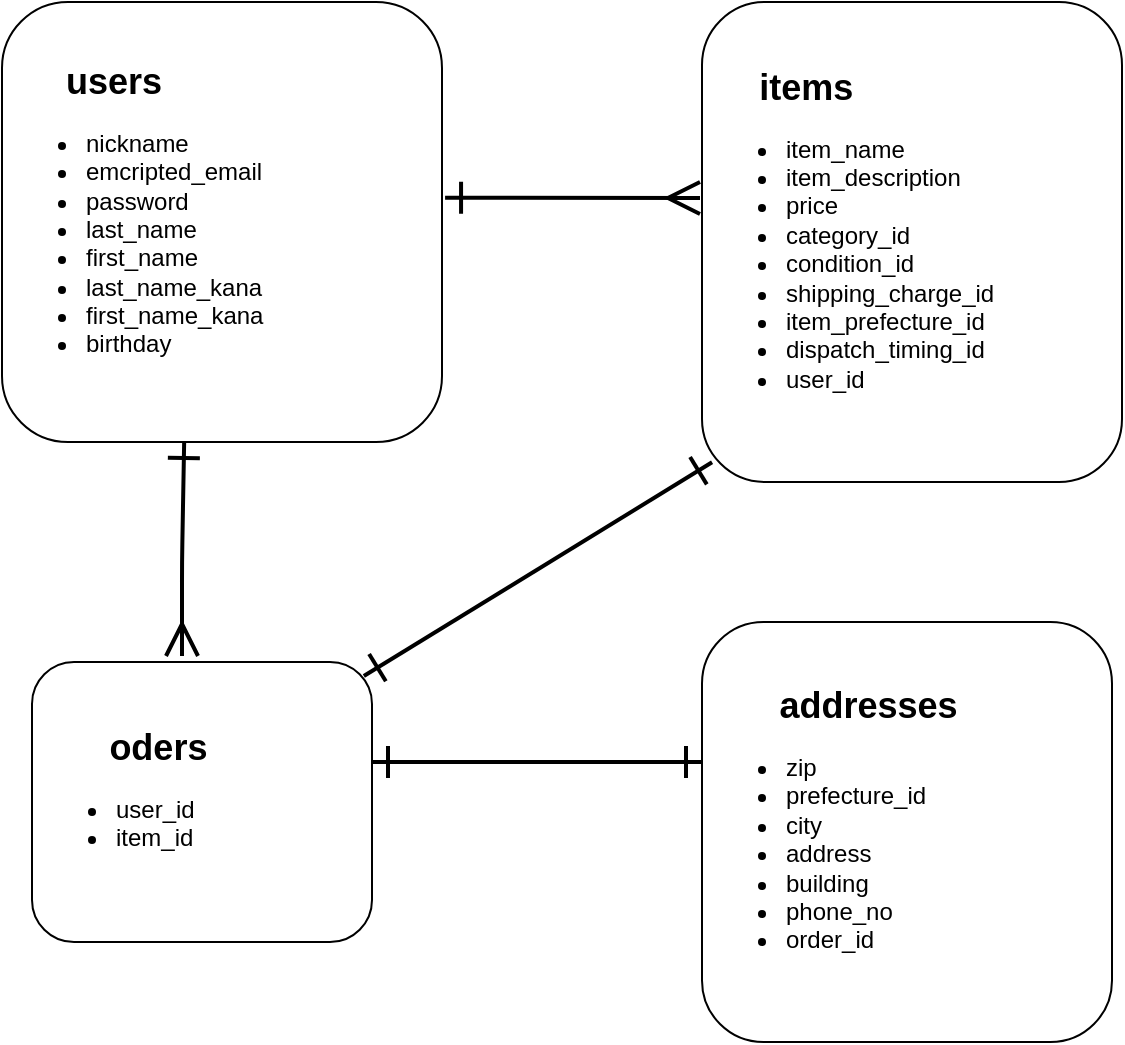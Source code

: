 <mxfile version="13.10.0" type="embed">
    <diagram id="YuiwEZgw_dyTgMcXd5ze" name="Page-1">
        <mxGraphModel dx="1609" dy="564" grid="1" gridSize="10" guides="1" tooltips="1" connect="1" arrows="1" fold="1" page="1" pageScale="1" pageWidth="850" pageHeight="1100" math="0" shadow="0">
            <root>
                <mxCell id="0"/>
                <mxCell id="1" parent="0"/>
                <mxCell id="2" value="&amp;nbsp; &amp;nbsp; &amp;nbsp; &amp;nbsp; &amp;nbsp;&lt;b&gt;&lt;font style=&quot;font-size: 18px&quot;&gt;users&lt;/font&gt;&lt;/b&gt;&lt;br&gt;&lt;ul&gt;&lt;li&gt;nickname&lt;/li&gt;&lt;li&gt;emcripted_email&lt;/li&gt;&lt;li&gt;password&lt;/li&gt;&lt;li&gt;last_name&lt;/li&gt;&lt;li&gt;first_name&lt;/li&gt;&lt;li&gt;last_name_kana&lt;/li&gt;&lt;li&gt;first_name_kana&lt;/li&gt;&lt;li&gt;birthday&lt;/li&gt;&lt;/ul&gt;" style="rounded=1;whiteSpace=wrap;html=1;align=left;" parent="1" vertex="1">
                    <mxGeometry x="-710" y="50" width="220" height="220" as="geometry"/>
                </mxCell>
                <mxCell id="3" value="&amp;nbsp; &amp;nbsp; &amp;nbsp; &amp;nbsp; &lt;b&gt;&lt;font style=&quot;font-size: 18px&quot;&gt;items&lt;br&gt;&lt;/font&gt;&lt;/b&gt;&lt;ul&gt;&lt;li&gt;item_name&lt;/li&gt;&lt;li&gt;item_description&lt;/li&gt;&lt;li&gt;price&lt;/li&gt;&lt;li&gt;category_id&lt;/li&gt;&lt;li&gt;condition_id&lt;/li&gt;&lt;li&gt;shipping_charge_id&lt;/li&gt;&lt;li&gt;item_prefecture_id&lt;/li&gt;&lt;li&gt;dispatch_timing_id&lt;/li&gt;&lt;li&gt;user_id&lt;/li&gt;&lt;/ul&gt;" style="rounded=1;whiteSpace=wrap;html=1;align=left;" parent="1" vertex="1">
                    <mxGeometry x="-360" y="50" width="210" height="240" as="geometry"/>
                </mxCell>
                <mxCell id="4" value="&amp;nbsp; &amp;nbsp; &amp;nbsp; &amp;nbsp; &amp;nbsp; &amp;nbsp;&lt;b&gt;&lt;font style=&quot;font-size: 18px&quot;&gt;oders&lt;br&gt;&lt;/font&gt;&lt;/b&gt;&lt;ul&gt;&lt;li&gt;&lt;span&gt;user_id&lt;/span&gt;&lt;br&gt;&lt;/li&gt;&lt;li&gt;&lt;span&gt;item_id&lt;/span&gt;&lt;/li&gt;&lt;/ul&gt;" style="rounded=1;whiteSpace=wrap;html=1;align=left;" parent="1" vertex="1">
                    <mxGeometry x="-695" y="380" width="170" height="140" as="geometry"/>
                </mxCell>
                <mxCell id="15" value="" style="endArrow=ERmany;html=1;exitX=1.007;exitY=0.445;exitDx=0;exitDy=0;exitPerimeter=0;endFill=0;startArrow=ERone;startFill=0;strokeWidth=2;endSize=13;startSize=13;" parent="1" source="2" edge="1">
                    <mxGeometry width="50" height="50" relative="1" as="geometry">
                        <mxPoint x="-420" y="330" as="sourcePoint"/>
                        <mxPoint x="-361" y="148" as="targetPoint"/>
                    </mxGeometry>
                </mxCell>
                <mxCell id="16" value="" style="endArrow=ERmany;html=1;exitX=0.414;exitY=1;exitDx=0;exitDy=0;endFill=0;startArrow=ERone;startFill=0;strokeWidth=2;endSize=13;startSize=13;exitPerimeter=0;" parent="1" source="2" edge="1">
                    <mxGeometry width="50" height="50" relative="1" as="geometry">
                        <mxPoint x="-418.04" y="157.9" as="sourcePoint"/>
                        <mxPoint x="-620" y="377" as="targetPoint"/>
                        <Array as="points">
                            <mxPoint x="-620" y="330"/>
                        </Array>
                    </mxGeometry>
                </mxCell>
                <mxCell id="17" value="" style="endArrow=ERone;html=1;startArrow=ERone;startFill=0;endFill=0;strokeWidth=2;exitX=0.976;exitY=0.05;exitDx=0;exitDy=0;targetPerimeterSpacing=0;endSize=13;startSize=13;exitPerimeter=0;entryX=0.024;entryY=0.959;entryDx=0;entryDy=0;entryPerimeter=0;" parent="1" source="4" target="3" edge="1">
                    <mxGeometry width="50" height="50" relative="1" as="geometry">
                        <mxPoint x="-220" y="350" as="sourcePoint"/>
                        <mxPoint x="-240" y="270" as="targetPoint"/>
                        <Array as="points"/>
                    </mxGeometry>
                </mxCell>
                <mxCell id="18" style="edgeStyle=orthogonalEdgeStyle;rounded=0;orthogonalLoop=1;jettySize=auto;html=1;exitX=0.5;exitY=1;exitDx=0;exitDy=0;startArrow=ERone;startFill=0;endArrow=ERone;endFill=0;strokeWidth=3;" parent="1" source="3" target="3" edge="1">
                    <mxGeometry relative="1" as="geometry"/>
                </mxCell>
                <mxCell id="19" value="&amp;nbsp; &amp;nbsp; &amp;nbsp; &amp;nbsp; &amp;nbsp; &amp;nbsp;&lt;font style=&quot;font-size: 18px&quot;&gt;&lt;b&gt;addresses&lt;/b&gt;&lt;/font&gt;&lt;b&gt;&lt;font style=&quot;font-size: 18px&quot;&gt;&lt;br&gt;&lt;/font&gt;&lt;/b&gt;&lt;ul&gt;&lt;li&gt;zip&lt;/li&gt;&lt;li&gt;prefecture_id&lt;/li&gt;&lt;li&gt;city&lt;/li&gt;&lt;li&gt;address&lt;/li&gt;&lt;li&gt;building&lt;/li&gt;&lt;li&gt;phone_no&lt;/li&gt;&lt;li&gt;order_id&lt;/li&gt;&lt;/ul&gt;" style="rounded=1;whiteSpace=wrap;html=1;align=left;" parent="1" vertex="1">
                    <mxGeometry x="-360" y="360" width="205" height="210" as="geometry"/>
                </mxCell>
                <mxCell id="20" value="" style="endArrow=ERone;html=1;startArrow=ERone;startFill=0;endFill=0;strokeWidth=2;targetPerimeterSpacing=0;endSize=13;startSize=13;" parent="1" edge="1">
                    <mxGeometry width="50" height="50" relative="1" as="geometry">
                        <mxPoint x="-360" y="430" as="sourcePoint"/>
                        <mxPoint x="-525" y="430" as="targetPoint"/>
                        <Array as="points"/>
                    </mxGeometry>
                </mxCell>
            </root>
        </mxGraphModel>
    </diagram>
</mxfile>